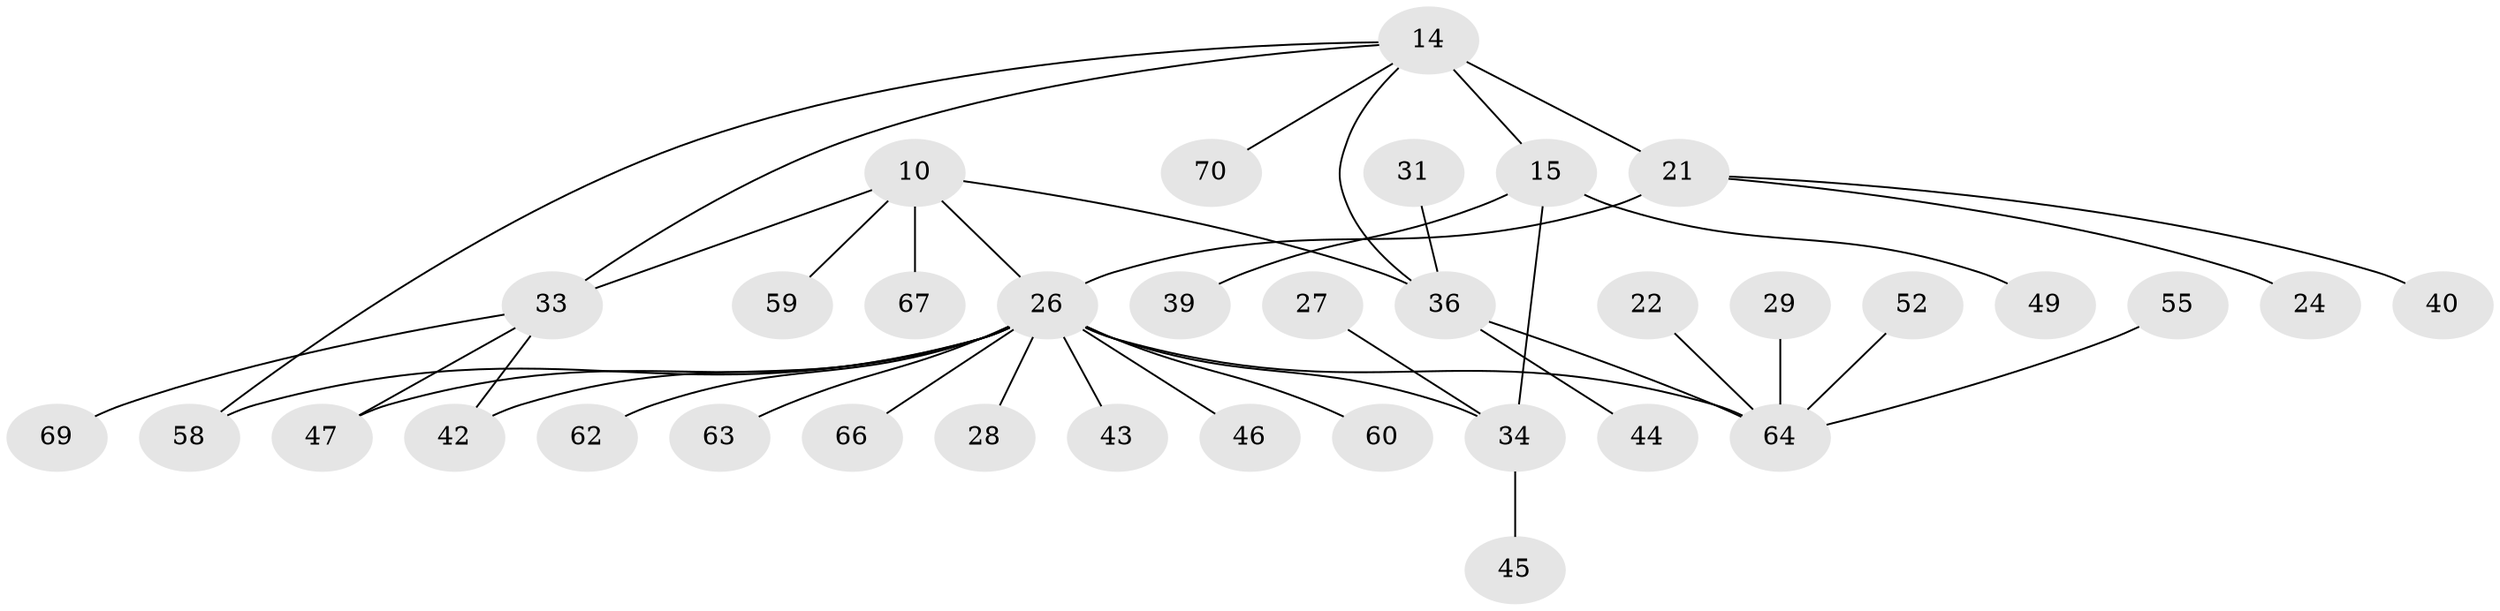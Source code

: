 // original degree distribution, {8: 0.014285714285714285, 4: 0.05714285714285714, 5: 0.07142857142857142, 6: 0.05714285714285714, 7: 0.04285714285714286, 3: 0.04285714285714286, 2: 0.2714285714285714, 1: 0.44285714285714284}
// Generated by graph-tools (version 1.1) at 2025/54/03/09/25 04:54:18]
// undirected, 35 vertices, 41 edges
graph export_dot {
graph [start="1"]
  node [color=gray90,style=filled];
  10;
  14 [super="+13"];
  15;
  21 [super="+7"];
  22;
  24;
  26 [super="+8+9"];
  27 [super="+23"];
  28;
  29 [super="+19"];
  31;
  33 [super="+12"];
  34 [super="+3"];
  36 [super="+6"];
  39;
  40;
  42;
  43;
  44;
  45 [super="+38"];
  46 [super="+20"];
  47;
  49 [super="+48"];
  52 [super="+17"];
  55;
  58 [super="+53"];
  59 [super="+57"];
  60 [super="+25"];
  62 [super="+37"];
  63;
  64 [super="+16+35+5"];
  66;
  67 [super="+50"];
  69 [super="+65"];
  70 [super="+41+68"];
  10 -- 26 [weight=2];
  10 -- 67;
  10 -- 59;
  10 -- 33 [weight=2];
  10 -- 36;
  14 -- 15 [weight=2];
  14 -- 21 [weight=2];
  14 -- 70;
  14 -- 58;
  14 -- 33;
  14 -- 36;
  15 -- 39;
  15 -- 49;
  15 -- 34;
  21 -- 24;
  21 -- 40;
  21 -- 26 [weight=2];
  22 -- 64;
  26 -- 43;
  26 -- 63;
  26 -- 66;
  26 -- 28;
  26 -- 42;
  26 -- 47;
  26 -- 58;
  26 -- 64 [weight=4];
  26 -- 46;
  26 -- 60;
  26 -- 62;
  26 -- 34 [weight=2];
  27 -- 34;
  29 -- 64;
  31 -- 36;
  33 -- 42;
  33 -- 69;
  33 -- 47;
  34 -- 45;
  36 -- 64 [weight=2];
  36 -- 44;
  52 -- 64;
  55 -- 64;
}

